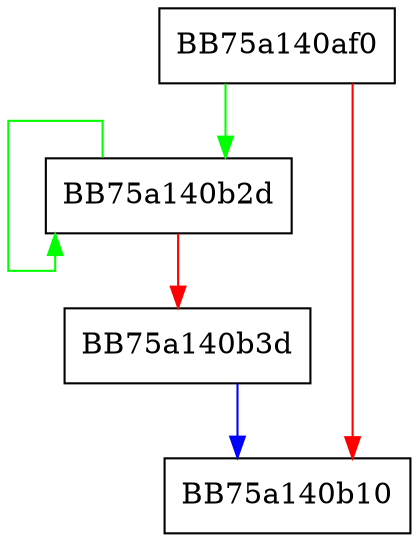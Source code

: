 digraph clear {
  node [shape="box"];
  graph [splines=ortho];
  BB75a140af0 -> BB75a140b2d [color="green"];
  BB75a140af0 -> BB75a140b10 [color="red"];
  BB75a140b2d -> BB75a140b2d [color="green"];
  BB75a140b2d -> BB75a140b3d [color="red"];
  BB75a140b3d -> BB75a140b10 [color="blue"];
}